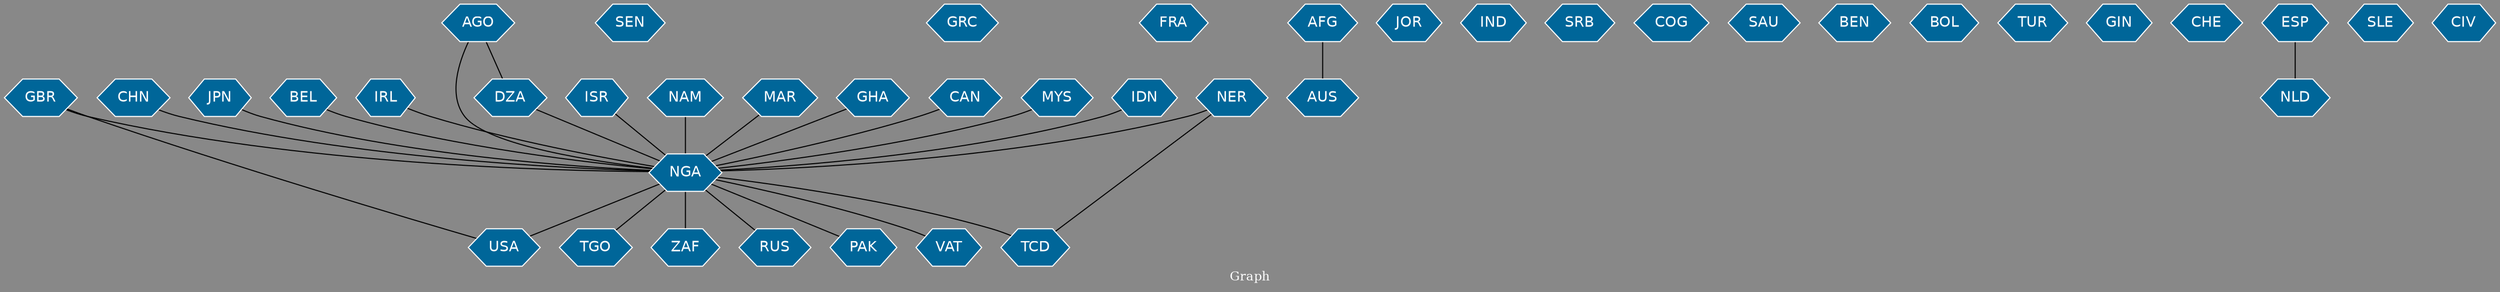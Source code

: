 // Countries together in item graph
graph {
	graph [bgcolor="#888888" fontcolor=white fontsize=12 label="Graph" outputorder=edgesfirst overlap=prism]
	node [color=white fillcolor="#006699" fontcolor=white fontname=Helvetica shape=hexagon style=filled]
	edge [arrowhead=open color=black fontcolor=white fontname=Courier fontsize=12]
		NGA [label=NGA]
		SEN [label=SEN]
		CHN [label=CHN]
		USA [label=USA]
		GRC [label=GRC]
		NER [label=NER]
		JPN [label=JPN]
		BEL [label=BEL]
		IRL [label=IRL]
		DZA [label=DZA]
		AGO [label=AGO]
		ISR [label=ISR]
		TCD [label=TCD]
		NAM [label=NAM]
		FRA [label=FRA]
		MAR [label=MAR]
		AUS [label=AUS]
		GHA [label=GHA]
		TGO [label=TGO]
		JOR [label=JOR]
		ZAF [label=ZAF]
		IND [label=IND]
		SRB [label=SRB]
		CAN [label=CAN]
		COG [label=COG]
		GBR [label=GBR]
		RUS [label=RUS]
		SAU [label=SAU]
		BEN [label=BEN]
		BOL [label=BOL]
		TUR [label=TUR]
		AFG [label=AFG]
		GIN [label=GIN]
		PAK [label=PAK]
		CHE [label=CHE]
		MYS [label=MYS]
		VAT [label=VAT]
		IDN [label=IDN]
		ESP [label=ESP]
		SLE [label=SLE]
		NLD [label=NLD]
		CIV [label=CIV]
			MYS -- NGA [weight=1]
			NGA -- USA [weight=5]
			IRL -- NGA [weight=1]
			NAM -- NGA [weight=1]
			NGA -- TGO [weight=1]
			NER -- NGA [weight=2]
			ESP -- NLD [weight=1]
			JPN -- NGA [weight=2]
			GHA -- NGA [weight=3]
			AFG -- AUS [weight=1]
			NGA -- ZAF [weight=1]
			CAN -- NGA [weight=1]
			AGO -- DZA [weight=1]
			DZA -- NGA [weight=1]
			NGA -- RUS [weight=1]
			AGO -- NGA [weight=1]
			NER -- TCD [weight=1]
			GBR -- NGA [weight=3]
			BEL -- NGA [weight=1]
			NGA -- VAT [weight=1]
			IDN -- NGA [weight=1]
			CHN -- NGA [weight=1]
			NGA -- TCD [weight=3]
			GBR -- USA [weight=1]
			NGA -- PAK [weight=1]
			ISR -- NGA [weight=1]
			MAR -- NGA [weight=3]
}